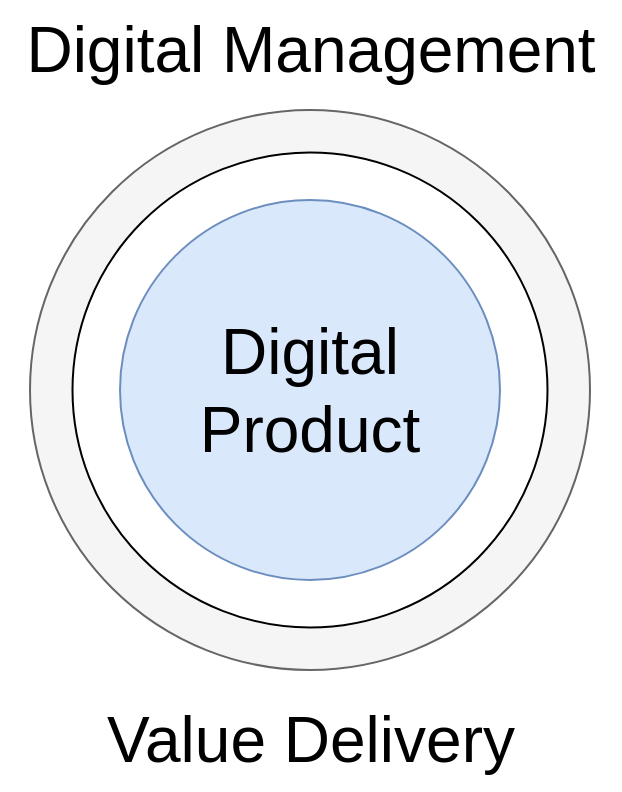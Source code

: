 <mxfile version="20.0.2" type="github" pages="4">
  <diagram id="lRXsZd3I0a4k-6chpkJX" name="Digital Management">
    <mxGraphModel dx="1038" dy="580" grid="1" gridSize="10" guides="1" tooltips="1" connect="1" arrows="1" fold="1" page="1" pageScale="1" pageWidth="1100" pageHeight="850" math="0" shadow="0">
      <root>
        <mxCell id="0" />
        <mxCell id="1" parent="0" />
        <mxCell id="wWg7PXtN8SzlfbGIgACy-6" value="" style="ellipse;whiteSpace=wrap;html=1;aspect=fixed;labelBackgroundColor=none;fontSize=32;fillColor=#f5f5f5;fontColor=#333333;strokeColor=#666666;" vertex="1" parent="1">
          <mxGeometry x="290" y="85" width="280" height="280" as="geometry" />
        </mxCell>
        <mxCell id="wWg7PXtN8SzlfbGIgACy-5" value="" style="ellipse;whiteSpace=wrap;html=1;aspect=fixed;labelBackgroundColor=none;fontSize=32;" vertex="1" parent="1">
          <mxGeometry x="311.25" y="106.25" width="237.5" height="237.5" as="geometry" />
        </mxCell>
        <mxCell id="wWg7PXtN8SzlfbGIgACy-1" value="Digital Product" style="ellipse;whiteSpace=wrap;html=1;aspect=fixed;labelBackgroundColor=none;fontSize=32;fillColor=#dae8fc;strokeColor=#6c8ebf;" vertex="1" parent="1">
          <mxGeometry x="335" y="130" width="190" height="190" as="geometry" />
        </mxCell>
        <mxCell id="wWg7PXtN8SzlfbGIgACy-7" value="Digital Management" style="text;html=1;align=center;verticalAlign=middle;resizable=0;points=[];autosize=1;strokeColor=none;fillColor=none;fontSize=32;" vertex="1" parent="1">
          <mxGeometry x="275" y="30" width="310" height="50" as="geometry" />
        </mxCell>
        <mxCell id="wWg7PXtN8SzlfbGIgACy-9" value="Value Delivery" style="text;html=1;align=center;verticalAlign=middle;resizable=0;points=[];autosize=1;strokeColor=none;fillColor=none;fontSize=32;" vertex="1" parent="1">
          <mxGeometry x="315" y="375" width="230" height="50" as="geometry" />
        </mxCell>
      </root>
    </mxGraphModel>
  </diagram>
  <diagram id="TUvjDhkvq-t7ybgH0WvY" name="Value Streams">
    <mxGraphModel dx="1483" dy="829" grid="1" gridSize="10" guides="1" tooltips="1" connect="1" arrows="1" fold="1" page="1" pageScale="1" pageWidth="1100" pageHeight="850" math="0" shadow="0">
      <root>
        <mxCell id="0" />
        <mxCell id="1" parent="0" />
        <mxCell id="hkTUo5juUwK-wcViYmNe-1" value="IT4IT Value Streams" style="html=1;outlineConnect=0;whiteSpace=wrap;fillColor=#ffff99;shape=mxgraph.archimate3.application;appType=event;archiType=rounded;labelBackgroundColor=none;verticalAlign=top;" vertex="1" parent="1">
          <mxGeometry x="30" y="160" width="680" height="360" as="geometry" />
        </mxCell>
        <mxCell id="hkTUo5juUwK-wcViYmNe-2" value="Explore" style="html=1;outlineConnect=0;whiteSpace=wrap;fillColor=#ffff99;shape=mxgraph.archimate3.application;appType=event;archiType=rounded;labelBackgroundColor=none;" vertex="1" parent="1">
          <mxGeometry x="60" y="235" width="90" height="160" as="geometry" />
        </mxCell>
        <mxCell id="hkTUo5juUwK-wcViYmNe-3" value="Integrate&lt;span style=&quot;color: rgba(0, 0, 0, 0); font-family: monospace; font-size: 0px; text-align: start;&quot;&gt;%3CmxGraphModel%3E%3Croot%3E%3CmxCell%20id%3D%220%22%2F%3E%3CmxCell%20id%3D%221%22%20parent%3D%220%22%2F%3E%3CmxCell%20id%3D%222%22%20value%3D%22Explore%22%20style%3D%22html%3D1%3BoutlineConnect%3D0%3BwhiteSpace%3Dwrap%3BfillColor%3D%23ffff99%3Bshape%3Dmxgraph.archimate3.application%3BappType%3Devent%3BarchiType%3Drounded%3BlabelBackgroundColor%3Dnone%3B%22%20vertex%3D%221%22%20parent%3D%221%22%3E%3CmxGeometry%20x%3D%22110%22%20y%3D%22160%22%20width%3D%22150%22%20height%3D%2275%22%20as%3D%22geometry%22%2F%3E%3C%2FmxCell%3E%3C%2Froot%3E%3C%2FmxGraphModel%3E&lt;/span&gt;" style="html=1;outlineConnect=0;whiteSpace=wrap;fillColor=#ffff99;shape=mxgraph.archimate3.application;appType=event;archiType=rounded;labelBackgroundColor=none;" vertex="1" parent="1">
          <mxGeometry x="170" y="235" width="90" height="160" as="geometry" />
        </mxCell>
        <mxCell id="hkTUo5juUwK-wcViYmNe-4" value="Release&lt;span style=&quot;color: rgba(0, 0, 0, 0); font-family: monospace; font-size: 0px; text-align: start;&quot;&gt;%3CmxGraphModel%3E%3Croot%3E%3CmxCell%20id%3D%220%22%2F%3E%3CmxCell%20id%3D%221%22%20parent%3D%220%22%2F%3E%3CmxCell%20id%3D%222%22%20value%3D%22Integrate%26lt%3Bspan%20style%3D%26quot%3Bcolor%3A%20rgba(0%2C%200%2C%200%2C%200)%3B%20font-family%3A%20monospace%3B%20font-size%3A%200px%3B%20text-align%3A%20start%3B%26quot%3B%26gt%3B%253CmxGraphModel%253E%253Croot%253E%253CmxCell%2520id%253D%25220%2522%252F%253E%253CmxCell%2520id%253D%25221%2522%2520parent%253D%25220%2522%252F%253E%253CmxCell%2520id%253D%25222%2522%2520value%253D%2522Explore%2522%2520style%253D%2522html%253D1%253BoutlineConnect%253D0%253BwhiteSpace%253Dwrap%253BfillColor%253D%2523ffff99%253Bshape%253Dmxgraph.archimate3.application%253BappType%253Devent%253BarchiType%253Drounded%253BlabelBackgroundColor%253Dnone%253B%2522%2520vertex%253D%25221%2522%2520parent%253D%25221%2522%253E%253CmxGeometry%2520x%253D%2522110%2522%2520y%253D%2522160%2522%2520width%253D%2522150%2522%2520height%253D%252275%2522%2520as%253D%2522geometry%2522%252F%253E%253C%252FmxCell%253E%253C%252Froot%253E%253C%252FmxGraphModel%253E%26lt%3B%2Fspan%26gt%3B%22%20style%3D%22html%3D1%3BoutlineConnect%3D0%3BwhiteSpace%3Dwrap%3BfillColor%3D%23ffff99%3Bshape%3Dmxgraph.archimate3.application%3BappType%3Devent%3BarchiType%3Drounded%3BlabelBackgroundColor%3Dnone%3B%22%20vertex%3D%221%22%20parent%3D%221%22%3E%3CmxGeometry%20x%3D%22290%22%20y%3D%22160%22%20width%3D%22150%22%20height%3D%2275%22%20as%3D%22geometry%22%2F%3E%3C%2FmxCell%3E%3C%2Froot%3E%3C%2FmxGraphModel%3E&lt;/span&gt;&lt;span style=&quot;color: rgba(0, 0, 0, 0); font-family: monospace; font-size: 0px; text-align: start;&quot;&gt;%3CmxGraphModel%3E%3Croot%3E%3CmxCell%20id%3D%220%22%2F%3E%3CmxCell%20id%3D%221%22%20parent%3D%220%22%2F%3E%3CmxCell%20id%3D%222%22%20value%3D%22Integrate%26lt%3Bspan%20style%3D%26quot%3Bcolor%3A%20rgba(0%2C%200%2C%200%2C%200)%3B%20font-family%3A%20monospace%3B%20font-size%3A%200px%3B%20text-align%3A%20start%3B%26quot%3B%26gt%3B%253CmxGraphModel%253E%253Croot%253E%253CmxCell%2520id%253D%25220%2522%252F%253E%253CmxCell%2520id%253D%25221%2522%2520parent%253D%25220%2522%252F%253E%253CmxCell%2520id%253D%25222%2522%2520value%253D%2522Explore%2522%2520style%253D%2522html%253D1%253BoutlineConnect%253D0%253BwhiteSpace%253Dwrap%253BfillColor%253D%2523ffff99%253Bshape%253Dmxgraph.archimate3.application%253BappType%253Devent%253BarchiType%253Drounded%253BlabelBackgroundColor%253Dnone%253B%2522%2520vertex%253D%25221%2522%2520parent%253D%25221%2522%253E%253CmxGeometry%2520x%253D%2522110%2522%2520y%253D%2522160%2522%2520width%253D%2522150%2522%2520height%253D%252275%2522%2520as%253D%2522geometry%2522%252F%253E%253C%252FmxCell%253E%253C%252Froot%253E%253C%252FmxGraphModel%253E%26lt%3B%2Fspan%26gt%3B%22%20style%3D%22html%3D1%3BoutlineConnect%3D0%3BwhiteSpace%3Dwrap%3BfillColor%3D%23ffff99%3Bshape%3Dmxgraph.archimate3.application%3BappType%3Devent%3BarchiType%3Drounded%3BlabelBackgroundColor%3Dnone%3B%22%20vertex%3D%221%22%20parent%3D%221%22%3E%3CmxGeometry%20x%3D%22290%22%20y%3D%22160%22%20width%3D%22150%22%20height%3D%2275%22%20as%3D%22geometry%22%2F%3E%3C%2FmxCell%3E%3C%2Froot%3E%3C%2FmxGraphModel%3E&lt;/span&gt;&lt;span style=&quot;color: rgba(0, 0, 0, 0); font-family: monospace; font-size: 0px; text-align: start;&quot;&gt;%3CmxGraphModel%3E%3Croot%3E%3CmxCell%20id%3D%220%22%2F%3E%3CmxCell%20id%3D%221%22%20parent%3D%220%22%2F%3E%3CmxCell%20id%3D%222%22%20value%3D%22Integrate%26lt%3Bspan%20style%3D%26quot%3Bcolor%3A%20rgba(0%2C%200%2C%200%2C%200)%3B%20font-family%3A%20monospace%3B%20font-size%3A%200px%3B%20text-align%3A%20start%3B%26quot%3B%26gt%3B%253CmxGraphModel%253E%253Croot%253E%253CmxCell%2520id%253D%25220%2522%252F%253E%253CmxCell%2520id%253D%25221%2522%2520parent%253D%25220%2522%252F%253E%253CmxCell%2520id%253D%25222%2522%2520value%253D%2522Explore%2522%2520style%253D%2522html%253D1%253BoutlineConnect%253D0%253BwhiteSpace%253Dwrap%253BfillColor%253D%2523ffff99%253Bshape%253Dmxgraph.archimate3.application%253BappType%253Devent%253BarchiType%253Drounded%253BlabelBackgroundColor%253Dnone%253B%2522%2520vertex%253D%25221%2522%2520parent%253D%25221%2522%253E%253CmxGeometry%2520x%253D%2522110%2522%2520y%253D%2522160%2522%2520width%253D%2522150%2522%2520height%253D%252275%2522%2520as%253D%2522geometry%2522%252F%253E%253C%252FmxCell%253E%253C%252Froot%253E%253C%252FmxGraphModel%253E%26lt%3B%2Fspan%26gt%3B%22%20style%3D%22html%3D1%3BoutlineConnect%3D0%3BwhiteSpace%3Dwrap%3BfillColor%3D%23ffff99%3Bshape%3Dmxgraph.archimate3.application%3BappType%3Devent%3BarchiType%3Drounded%3BlabelBackgroundColor%3Dnone%3B%22%20vertex%3D%221%22%20parent%3D%221%22%3E%3CmxGeometry%20x%3D%22290%22%20y%3D%22160%22%20width%3D%22150%22%20height%3D%2275%22%20as%3D%22geometry%22%2F%3E%3C%2FmxCell%3E%3C%2Froot%3E%3C%2FmxGraphModel%3E&lt;/span&gt;" style="html=1;outlineConnect=0;whiteSpace=wrap;fillColor=#ffff99;shape=mxgraph.archimate3.application;appType=event;archiType=rounded;labelBackgroundColor=none;" vertex="1" parent="1">
          <mxGeometry x="280" y="235" width="120" height="75" as="geometry" />
        </mxCell>
        <mxCell id="hkTUo5juUwK-wcViYmNe-5" value="Evaluate" style="html=1;outlineConnect=0;whiteSpace=wrap;fillColor=#ffff99;shape=mxgraph.archimate3.application;appType=event;archiType=rounded;labelBackgroundColor=none;" vertex="1" parent="1">
          <mxGeometry x="60" y="410" width="590" height="75" as="geometry" />
        </mxCell>
        <mxCell id="hkTUo5juUwK-wcViYmNe-6" value="Consume" style="html=1;outlineConnect=0;whiteSpace=wrap;fillColor=#ffff99;shape=mxgraph.archimate3.application;appType=event;archiType=rounded;labelBackgroundColor=none;" vertex="1" parent="1">
          <mxGeometry x="420" y="235" width="120" height="75" as="geometry" />
        </mxCell>
        <mxCell id="hkTUo5juUwK-wcViYmNe-7" value="Operate" style="html=1;outlineConnect=0;whiteSpace=wrap;fillColor=#ffff99;shape=mxgraph.archimate3.application;appType=event;archiType=rounded;labelBackgroundColor=none;" vertex="1" parent="1">
          <mxGeometry x="560" y="235" width="90" height="160" as="geometry" />
        </mxCell>
        <mxCell id="hkTUo5juUwK-wcViYmNe-8" value="Deploy" style="html=1;outlineConnect=0;whiteSpace=wrap;fillColor=#ffff99;shape=mxgraph.archimate3.application;appType=event;archiType=rounded;labelBackgroundColor=none;" vertex="1" parent="1">
          <mxGeometry x="280" y="320" width="260" height="75" as="geometry" />
        </mxCell>
        <mxCell id="hkTUo5juUwK-wcViYmNe-9" value="Reduced Manual Effort" style="shape=ellipse;html=1;whiteSpace=wrap;fillColor=#CCCCFF;perimeter=ellipsePerimeter;labelBackgroundColor=none;" vertex="1" parent="1">
          <mxGeometry x="730" y="160" width="150" height="75" as="geometry" />
        </mxCell>
        <mxCell id="hkTUo5juUwK-wcViYmNe-10" value="Consumer" style="html=1;outlineConnect=0;whiteSpace=wrap;fillColor=#CCCCFF;shape=mxgraph.archimate3.application;appType=role;archiType=oct;labelBackgroundColor=none;" vertex="1" parent="1">
          <mxGeometry x="930" y="160" width="150" height="75" as="geometry" />
        </mxCell>
        <mxCell id="hkTUo5juUwK-wcViYmNe-12" value="" style="edgeStyle=elbowEdgeStyle;html=1;endArrow=none;elbow=vertical;rounded=0;startSize=6;entryX=0;entryY=0.5;entryDx=0;entryDy=0;entryPerimeter=0;exitX=1;exitY=0.5;exitDx=0;exitDy=0;" edge="1" parent="1" source="hkTUo5juUwK-wcViYmNe-9" target="hkTUo5juUwK-wcViYmNe-10">
          <mxGeometry width="160" relative="1" as="geometry">
            <mxPoint x="440" y="380" as="sourcePoint" />
            <mxPoint x="600" y="380" as="targetPoint" />
          </mxGeometry>
        </mxCell>
        <mxCell id="hkTUo5juUwK-wcViYmNe-13" value="Digital Product" style="html=1;outlineConnect=0;whiteSpace=wrap;fillColor=#CCCCFF;shape=mxgraph.archimate3.application;appType=outcome;archiType=oct;labelBackgroundColor=none;" vertex="1" parent="1">
          <mxGeometry x="930" y="302.5" width="150" height="75" as="geometry" />
        </mxCell>
        <mxCell id="hkTUo5juUwK-wcViYmNe-14" value="" style="edgeStyle=elbowEdgeStyle;html=1;endArrow=none;elbow=vertical;rounded=0;startSize=6;entryX=0.5;entryY=0;entryDx=0;entryDy=0;entryPerimeter=0;" edge="1" parent="1" source="hkTUo5juUwK-wcViYmNe-10" target="hkTUo5juUwK-wcViYmNe-13">
          <mxGeometry width="160" relative="1" as="geometry">
            <mxPoint x="860" y="490" as="sourcePoint" />
            <mxPoint x="1005" y="300" as="targetPoint" />
          </mxGeometry>
        </mxCell>
        <mxCell id="hkTUo5juUwK-wcViYmNe-15" value="" style="edgeStyle=elbowEdgeStyle;html=1;endArrow=block;elbow=vertical;endFill=0;dashed=1;rounded=0;startSize=6;entryX=0;entryY=0.5;entryDx=0;entryDy=0;entryPerimeter=0;exitX=1;exitY=0.5;exitDx=0;exitDy=0;exitPerimeter=0;" edge="1" parent="1" source="hkTUo5juUwK-wcViYmNe-1" target="hkTUo5juUwK-wcViYmNe-13">
          <mxGeometry width="160" relative="1" as="geometry">
            <mxPoint x="830" y="350" as="sourcePoint" />
            <mxPoint x="700" y="360" as="targetPoint" />
          </mxGeometry>
        </mxCell>
        <mxCell id="hkTUo5juUwK-wcViYmNe-16" value="" style="edgeStyle=elbowEdgeStyle;html=1;endArrow=none;elbow=vertical;rounded=0;startSize=6;entryX=0.5;entryY=1;entryDx=0;entryDy=0;" edge="1" parent="1" target="hkTUo5juUwK-wcViYmNe-9">
          <mxGeometry width="160" relative="1" as="geometry">
            <mxPoint x="805" y="340" as="sourcePoint" />
            <mxPoint x="600" y="380" as="targetPoint" />
          </mxGeometry>
        </mxCell>
        <mxCell id="hkTUo5juUwK-wcViYmNe-17" value="IT4IT Value Streams" style="text;html=1;align=left;verticalAlign=middle;resizable=0;points=[];autosize=1;strokeColor=none;fillColor=none;fontSize=32;" vertex="1" parent="1">
          <mxGeometry x="40" y="20" width="310" height="50" as="geometry" />
        </mxCell>
        <mxCell id="hkTUo5juUwK-wcViYmNe-18" value="" style="edgeStyle=elbowEdgeStyle;html=1;endArrow=none;elbow=vertical;rounded=0;fontSize=32;startSize=6;strokeWidth=4;" edge="1" parent="1">
          <mxGeometry width="160" relative="1" as="geometry">
            <mxPoint x="2" y="80" as="sourcePoint" />
            <mxPoint x="1097" y="80" as="targetPoint" />
          </mxGeometry>
        </mxCell>
      </root>
    </mxGraphModel>
  </diagram>
  <diagram id="2C3K1acEMCMOy-wvt-sp" name="Evaluate">
    <mxGraphModel dx="1038" dy="580" grid="1" gridSize="10" guides="1" tooltips="1" connect="1" arrows="1" fold="1" page="1" pageScale="1" pageWidth="1100" pageHeight="850" math="0" shadow="0">
      <root>
        <mxCell id="0" />
        <mxCell id="1" parent="0" />
        <mxCell id="8MaoYhMkxImXcsdjHWaw-1" value="" style="html=1;shadow=0;dashed=0;align=center;verticalAlign=middle;shape=mxgraph.arrows2.uTurnArrow;dy=15.5;arrowHead=57;dx2=16.25;labelBackgroundColor=none;fontSize=32;fillColor=none;" vertex="1" parent="1">
          <mxGeometry x="310" y="80" width="100" height="270" as="geometry" />
        </mxCell>
      </root>
    </mxGraphModel>
  </diagram>
  <diagram id="KPmfQA1NUiEnwWkzW9zK" name="Explore">
    <mxGraphModel dx="1483" dy="829" grid="1" gridSize="10" guides="1" tooltips="1" connect="1" arrows="1" fold="1" page="1" pageScale="1" pageWidth="1100" pageHeight="850" math="0" shadow="0">
      <root>
        <mxCell id="0" />
        <mxCell id="1" parent="0" />
        <mxCell id="FfGenMCwjW7ipanYL8LP-10" style="edgeStyle=orthogonalEdgeStyle;rounded=0;orthogonalLoop=1;jettySize=auto;html=1;entryX=0;entryY=0.5;entryDx=0;entryDy=0;entryPerimeter=0;endArrow=block;endFill=1;startSize=6;" edge="1" parent="1" source="FfGenMCwjW7ipanYL8LP-1" target="FfGenMCwjW7ipanYL8LP-2">
          <mxGeometry relative="1" as="geometry" />
        </mxCell>
        <mxCell id="FfGenMCwjW7ipanYL8LP-1" value="Explore" style="html=1;outlineConnect=0;whiteSpace=wrap;fillColor=#ffff99;shape=mxgraph.archimate3.application;appType=event;archiType=rounded;verticalAlign=top;" vertex="1" parent="1">
          <mxGeometry y="40" width="880" height="120" as="geometry" />
        </mxCell>
        <mxCell id="FfGenMCwjW7ipanYL8LP-2" value="Digital Product Vision, design, and Product Roadmap" style="html=1;outlineConnect=0;whiteSpace=wrap;fillColor=#CCCCFF;shape=mxgraph.archimate3.application;appType=outcome;archiType=oct;" vertex="1" parent="1">
          <mxGeometry x="930" y="62.5" width="150" height="75" as="geometry" />
        </mxCell>
        <mxCell id="FfGenMCwjW7ipanYL8LP-4" value="Prioritize Backlog Items" style="html=1;shadow=0;dashed=0;align=center;verticalAlign=middle;shape=mxgraph.arrows2.arrow;dy=0;dx=10;notch=10;labelBackgroundColor=none;fillColor=none;" vertex="1" parent="1">
          <mxGeometry x="40" y="85" width="200" height="30" as="geometry" />
        </mxCell>
        <mxCell id="FfGenMCwjW7ipanYL8LP-5" value="Define Digital Product Architecture" style="html=1;shadow=0;dashed=0;align=center;verticalAlign=middle;shape=mxgraph.arrows2.arrow;dy=0;dx=10;notch=10;labelBackgroundColor=none;fillColor=none;" vertex="1" parent="1">
          <mxGeometry x="240" y="85" width="230" height="30" as="geometry" />
        </mxCell>
        <mxCell id="FfGenMCwjW7ipanYL8LP-7" value="Refine Product Backlog" style="html=1;shadow=0;dashed=0;align=center;verticalAlign=middle;shape=mxgraph.arrows2.arrow;dy=0;dx=10;notch=10;labelBackgroundColor=none;fillColor=none;" vertex="1" parent="1">
          <mxGeometry x="470" y="85" width="180" height="30" as="geometry" />
        </mxCell>
        <mxCell id="FfGenMCwjW7ipanYL8LP-8" value="Finalize Roadmap &amp;amp; Scope" style="html=1;shadow=0;dashed=0;align=center;verticalAlign=middle;shape=mxgraph.arrows2.arrow;dy=0;dx=10;notch=10;labelBackgroundColor=none;fillColor=none;" vertex="1" parent="1">
          <mxGeometry x="650" y="85" width="190" height="30" as="geometry" />
        </mxCell>
      </root>
    </mxGraphModel>
  </diagram>
</mxfile>
